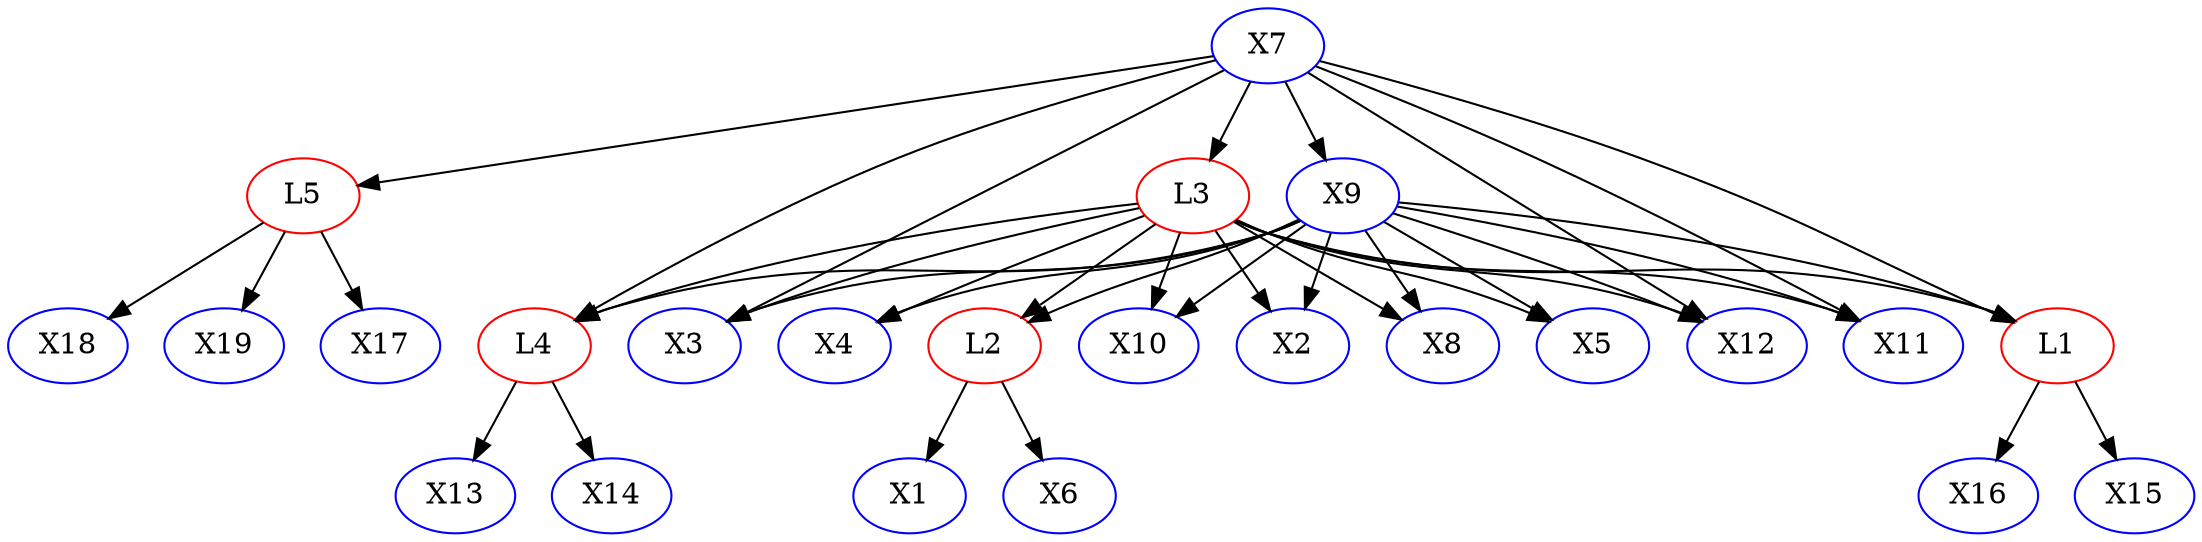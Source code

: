 digraph {
X13 [color = blue]; X18 [color = blue]; X5 [color = blue]; L3 [color = red]; L5 [color = red]; X16 [color = blue]; X4 [color = blue]; X9 [color = blue]; X10 [color = blue]; X3 [color = blue]; X12 [color = blue]; X2 [color = blue]; X1 [color = blue]; X19 [color = blue]; X17 [color = blue]; X8 [color = blue]; X15 [color = blue]; L1 [color = red]; L2 [color = red]; X6 [color = blue]; L4 [color = red]; X11 [color = blue]; X7 [color = blue]; X14 [color = blue]; 
subgraph Undirected {
edge [dir=none, color=black]
}

subgraph Directed {
edge [color=black]
X9 -> X4
L5 -> X18
L2 -> X6
X7 -> L3
X9 -> L4
L3 -> X4
X9 -> X11
L3 -> L4
X9 -> L1
L3 -> X11
L1 -> X15
L3 -> L1
X7 -> X3
X9 -> X10
L5 -> X17
L4 -> X14
L3 -> X10
L1 -> X16
X7 -> X12
X9 -> X5
L3 -> X5
L5 -> X19
X9 -> X8
L3 -> X8
X7 -> X9
X7 -> L4
L2 -> X1
X9 -> X3
X9 -> X12
L3 -> X3
X9 -> X2
X7 -> X11
L3 -> X12
X7 -> L1
X9 -> L2
L4 -> X13
L3 -> L2
L3 -> X2
X7 -> L5
}

}
